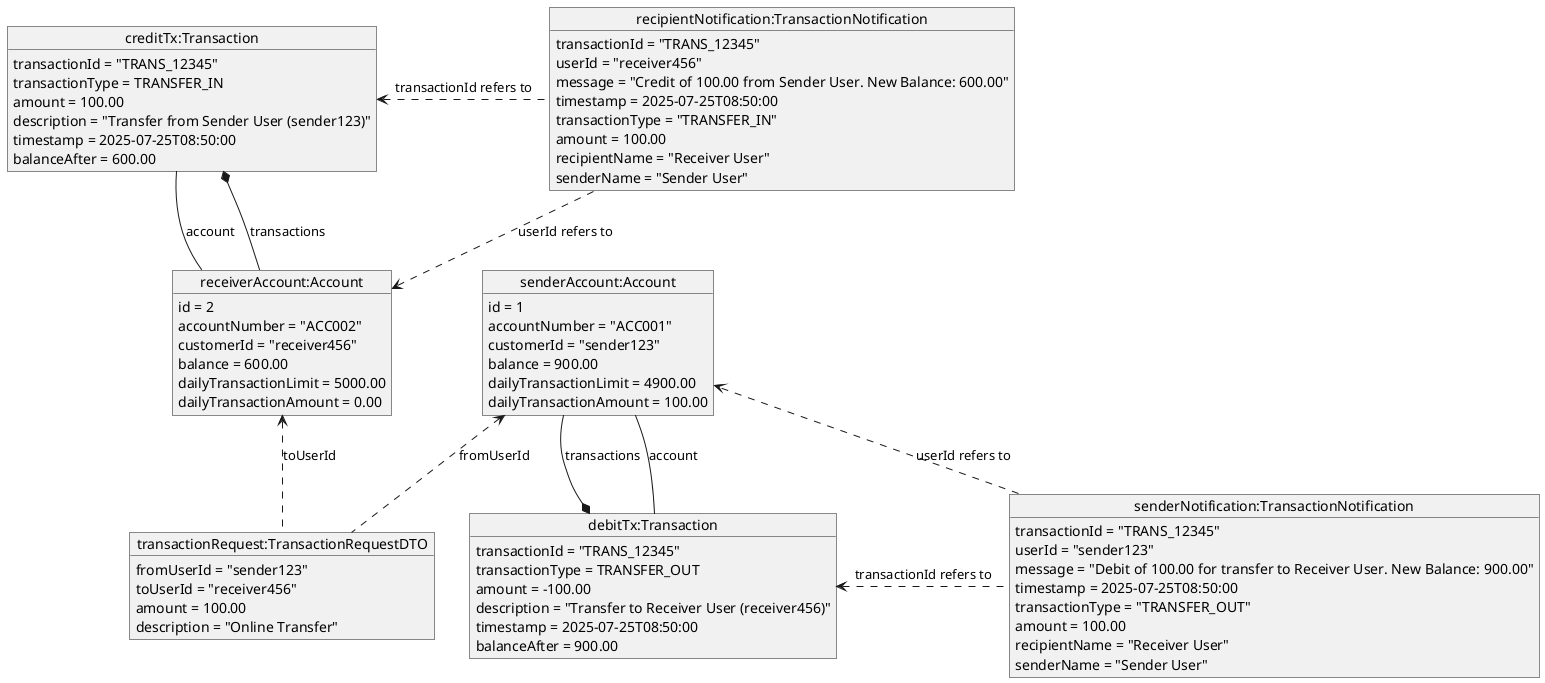 @startuml
hide methods
skinparam classAttributeIconSize 0

object "transactionRequest:TransactionRequestDTO" as req {
  fromUserId = "sender123"
  toUserId = "receiver456"
  amount = 100.00
  description = "Online Transfer"
}

object "senderAccount:Account" as sa {
  id = 1
  accountNumber = "ACC001"
  customerId = "sender123"
  balance = 900.00
  dailyTransactionLimit = 4900.00
  dailyTransactionAmount = 100.00
}

object "receiverAccount:Account" as ra {
  id = 2
  accountNumber = "ACC002"
  customerId = "receiver456"
  balance = 600.00
  dailyTransactionLimit = 5000.00
  dailyTransactionAmount = 0.00
}

object "debitTx:Transaction" as dt {
  transactionId = "TRANS_12345"
  transactionType = TRANSFER_OUT
  amount = -100.00
  description = "Transfer to Receiver User (receiver456)"
  timestamp = 2025-07-25T08:50:00
  balanceAfter = 900.00
}

object "creditTx:Transaction" as ct {
  transactionId = "TRANS_12345"
  transactionType = TRANSFER_IN
  amount = 100.00
  description = "Transfer from Sender User (sender123)"
  timestamp = 2025-07-25T08:50:00
  balanceAfter = 600.00
}

object "senderNotification:TransactionNotification" as sn {
  transactionId = "TRANS_12345"
  userId = "sender123"
  message = "Debit of 100.00 for transfer to Receiver User. New Balance: 900.00"
  timestamp = 2025-07-25T08:50:00
  transactionType = "TRANSFER_OUT"
  amount = 100.00
  recipientName = "Receiver User"
  senderName = "Sender User"
}

object "recipientNotification:TransactionNotification" as rn {
  transactionId = "TRANS_12345"
  userId = "receiver456"
  message = "Credit of 100.00 from Sender User. New Balance: 600.00"
  timestamp = 2025-07-25T08:50:00
  transactionType = "TRANSFER_IN"
  amount = 100.00
  recipientName = "Receiver User"
  senderName = "Sender User"
}

sa --* dt : transactions
ra --* ct : transactions
dt -- sa : account
ct -- ra : account

req .up.> sa : fromUserId
req .up.> ra : toUserId

sn ..> sa : userId refers to
rn ..> ra : userId refers to
sn .left.> dt : transactionId refers to
rn .left.> ct : transactionId refers to

@enduml